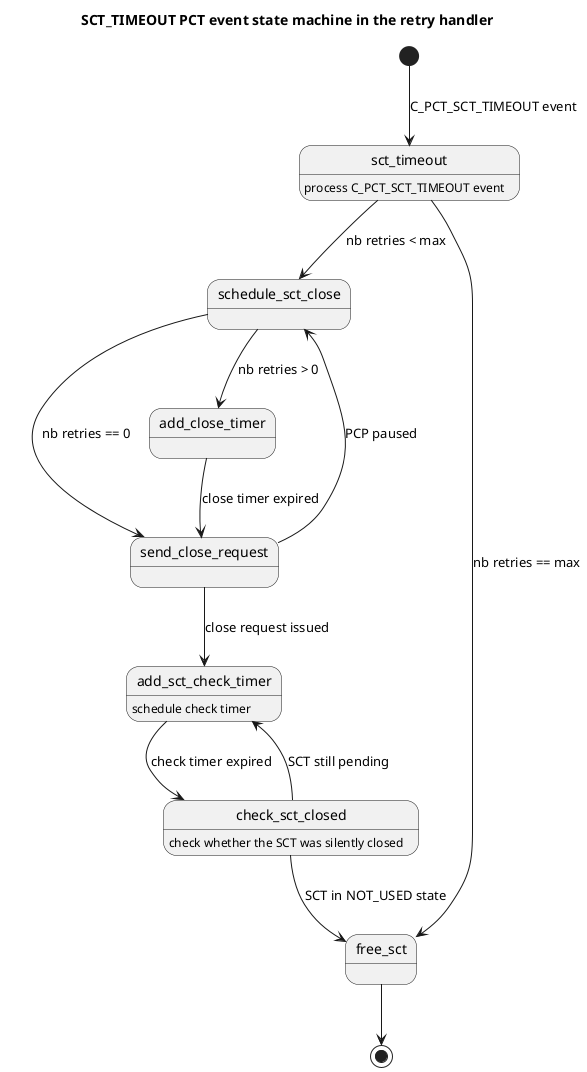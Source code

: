 @startuml

title SCT_TIMEOUT PCT event state machine in the retry handler

[*] --> sct_timeout : C_PCT_SCT_TIMEOUT event

sct_timeout --> schedule_sct_close : nb retries < max
sct_timeout --> free_sct : nb retries == max
sct_timeout : process C_PCT_SCT_TIMEOUT event

schedule_sct_close --> send_close_request : nb retries == 0
schedule_sct_close --> add_close_timer :  nb retries > 0

add_close_timer --> send_close_request : close timer expired

check_sct_closed --> add_sct_check_timer : SCT still pending
check_sct_closed --> free_sct : SCT in NOT_USED state
check_sct_closed : check whether the SCT was silently closed

add_sct_check_timer : schedule check timer
add_sct_check_timer --> check_sct_closed : check timer expired

send_close_request --> schedule_sct_close : PCP paused
send_close_request --> add_sct_check_timer : close request issued

free_sct --> [*]

@enduml
